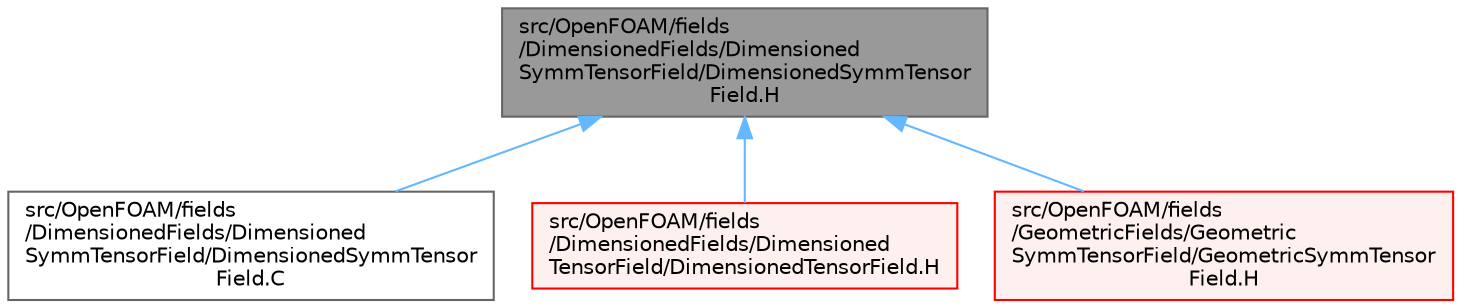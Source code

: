 digraph "src/OpenFOAM/fields/DimensionedFields/DimensionedSymmTensorField/DimensionedSymmTensorField.H"
{
 // LATEX_PDF_SIZE
  bgcolor="transparent";
  edge [fontname=Helvetica,fontsize=10,labelfontname=Helvetica,labelfontsize=10];
  node [fontname=Helvetica,fontsize=10,shape=box,height=0.2,width=0.4];
  Node1 [id="Node000001",label="src/OpenFOAM/fields\l/DimensionedFields/Dimensioned\lSymmTensorField/DimensionedSymmTensor\lField.H",height=0.2,width=0.4,color="gray40", fillcolor="grey60", style="filled", fontcolor="black",tooltip="SymmTensor specific part of the implementation of DimensionedField."];
  Node1 -> Node2 [id="edge1_Node000001_Node000002",dir="back",color="steelblue1",style="solid",tooltip=" "];
  Node2 [id="Node000002",label="src/OpenFOAM/fields\l/DimensionedFields/Dimensioned\lSymmTensorField/DimensionedSymmTensor\lField.C",height=0.2,width=0.4,color="grey40", fillcolor="white", style="filled",URL="$DimensionedSymmTensorField_8C.html",tooltip=" "];
  Node1 -> Node3 [id="edge2_Node000001_Node000003",dir="back",color="steelblue1",style="solid",tooltip=" "];
  Node3 [id="Node000003",label="src/OpenFOAM/fields\l/DimensionedFields/Dimensioned\lTensorField/DimensionedTensorField.H",height=0.2,width=0.4,color="red", fillcolor="#FFF0F0", style="filled",URL="$DimensionedTensorField_8H.html",tooltip="Tensor specific part of the implementation of DimensionedField."];
  Node1 -> Node2562 [id="edge3_Node000001_Node002562",dir="back",color="steelblue1",style="solid",tooltip=" "];
  Node2562 [id="Node002562",label="src/OpenFOAM/fields\l/GeometricFields/Geometric\lSymmTensorField/GeometricSymmTensor\lField.H",height=0.2,width=0.4,color="red", fillcolor="#FFF0F0", style="filled",URL="$GeometricSymmTensorField_8H.html",tooltip="SymmTensor specific part of the implementation of GeometricField."];
}
